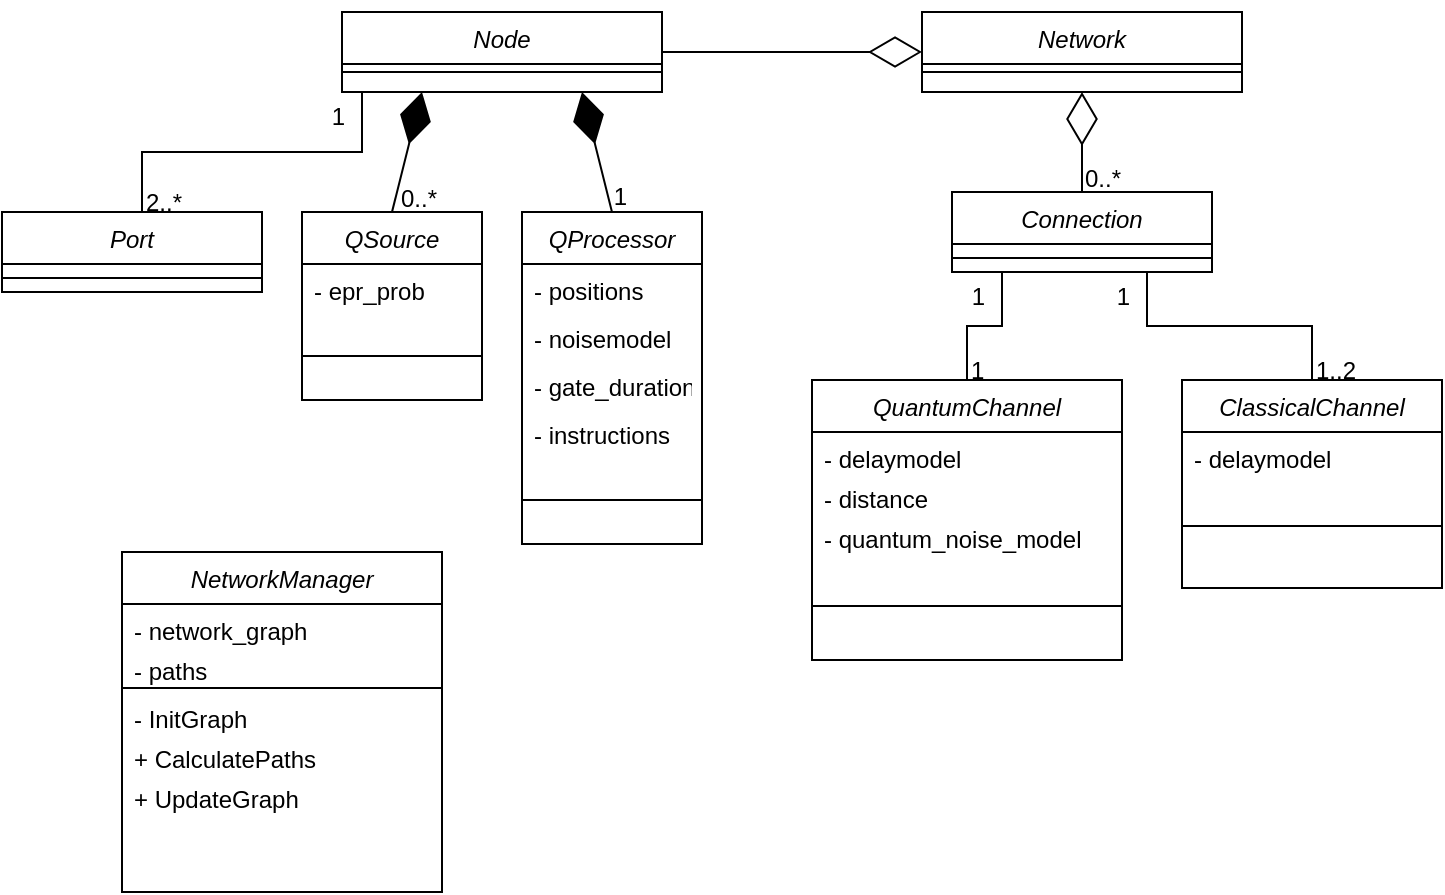 <mxfile version="24.1.0" type="device">
  <diagram id="C5RBs43oDa-KdzZeNtuy" name="Page-1">
    <mxGraphModel dx="810" dy="454" grid="1" gridSize="10" guides="1" tooltips="1" connect="1" arrows="1" fold="1" page="1" pageScale="1" pageWidth="827" pageHeight="1169" math="0" shadow="0">
      <root>
        <mxCell id="WIyWlLk6GJQsqaUBKTNV-0" />
        <mxCell id="WIyWlLk6GJQsqaUBKTNV-1" parent="WIyWlLk6GJQsqaUBKTNV-0" />
        <mxCell id="4UrJrqEXT7uLGCO6xylo-0" value="Network" style="swimlane;fontStyle=2;align=center;verticalAlign=top;childLayout=stackLayout;horizontal=1;startSize=26;horizontalStack=0;resizeParent=1;resizeLast=0;collapsible=1;marginBottom=0;rounded=0;shadow=0;strokeWidth=1;" vertex="1" parent="WIyWlLk6GJQsqaUBKTNV-1">
          <mxGeometry x="470" y="80" width="160" height="40" as="geometry">
            <mxRectangle x="230" y="140" width="160" height="26" as="alternateBounds" />
          </mxGeometry>
        </mxCell>
        <mxCell id="4UrJrqEXT7uLGCO6xylo-4" value="" style="line;html=1;strokeWidth=1;align=left;verticalAlign=middle;spacingTop=-1;spacingLeft=3;spacingRight=3;rotatable=0;labelPosition=right;points=[];portConstraint=eastwest;" vertex="1" parent="4UrJrqEXT7uLGCO6xylo-0">
          <mxGeometry y="26" width="160" height="8" as="geometry" />
        </mxCell>
        <mxCell id="4UrJrqEXT7uLGCO6xylo-6" value="Node" style="swimlane;fontStyle=2;align=center;verticalAlign=top;childLayout=stackLayout;horizontal=1;startSize=26;horizontalStack=0;resizeParent=1;resizeLast=0;collapsible=1;marginBottom=0;rounded=0;shadow=0;strokeWidth=1;" vertex="1" parent="WIyWlLk6GJQsqaUBKTNV-1">
          <mxGeometry x="180" y="80" width="160" height="40" as="geometry">
            <mxRectangle x="230" y="140" width="160" height="26" as="alternateBounds" />
          </mxGeometry>
        </mxCell>
        <mxCell id="4UrJrqEXT7uLGCO6xylo-7" value="" style="line;html=1;strokeWidth=1;align=left;verticalAlign=middle;spacingTop=-1;spacingLeft=3;spacingRight=3;rotatable=0;labelPosition=right;points=[];portConstraint=eastwest;" vertex="1" parent="4UrJrqEXT7uLGCO6xylo-6">
          <mxGeometry y="26" width="160" height="8" as="geometry" />
        </mxCell>
        <mxCell id="4UrJrqEXT7uLGCO6xylo-9" value="" style="endArrow=diamondThin;endFill=0;endSize=24;html=1;rounded=0;entryX=0;entryY=0.5;entryDx=0;entryDy=0;exitX=1;exitY=0.5;exitDx=0;exitDy=0;" edge="1" parent="WIyWlLk6GJQsqaUBKTNV-1" source="4UrJrqEXT7uLGCO6xylo-6" target="4UrJrqEXT7uLGCO6xylo-0">
          <mxGeometry width="160" relative="1" as="geometry">
            <mxPoint x="320" y="140" as="sourcePoint" />
            <mxPoint x="480" y="140" as="targetPoint" />
          </mxGeometry>
        </mxCell>
        <mxCell id="4UrJrqEXT7uLGCO6xylo-11" value="QSource" style="swimlane;fontStyle=2;align=center;verticalAlign=top;childLayout=stackLayout;horizontal=1;startSize=26;horizontalStack=0;resizeParent=1;resizeLast=0;collapsible=1;marginBottom=0;rounded=0;shadow=0;strokeWidth=1;" vertex="1" parent="WIyWlLk6GJQsqaUBKTNV-1">
          <mxGeometry x="160" y="180" width="90" height="94" as="geometry">
            <mxRectangle x="230" y="140" width="160" height="26" as="alternateBounds" />
          </mxGeometry>
        </mxCell>
        <mxCell id="4UrJrqEXT7uLGCO6xylo-45" value="- epr_prob" style="text;align=left;verticalAlign=top;spacingLeft=4;spacingRight=4;overflow=hidden;rotatable=0;points=[[0,0.5],[1,0.5]];portConstraint=eastwest;" vertex="1" parent="4UrJrqEXT7uLGCO6xylo-11">
          <mxGeometry y="26" width="90" height="24" as="geometry" />
        </mxCell>
        <mxCell id="4UrJrqEXT7uLGCO6xylo-12" value="" style="line;html=1;strokeWidth=1;align=left;verticalAlign=middle;spacingTop=-1;spacingLeft=3;spacingRight=3;rotatable=0;labelPosition=right;points=[];portConstraint=eastwest;" vertex="1" parent="4UrJrqEXT7uLGCO6xylo-11">
          <mxGeometry y="50" width="90" height="44" as="geometry" />
        </mxCell>
        <mxCell id="4UrJrqEXT7uLGCO6xylo-13" value="QProcessor" style="swimlane;fontStyle=2;align=center;verticalAlign=top;childLayout=stackLayout;horizontal=1;startSize=26;horizontalStack=0;resizeParent=1;resizeLast=0;collapsible=1;marginBottom=0;rounded=0;shadow=0;strokeWidth=1;" vertex="1" parent="WIyWlLk6GJQsqaUBKTNV-1">
          <mxGeometry x="270" y="180" width="90" height="166" as="geometry">
            <mxRectangle x="230" y="140" width="160" height="26" as="alternateBounds" />
          </mxGeometry>
        </mxCell>
        <mxCell id="4UrJrqEXT7uLGCO6xylo-17" value="- positions" style="text;align=left;verticalAlign=top;spacingLeft=4;spacingRight=4;overflow=hidden;rotatable=0;points=[[0,0.5],[1,0.5]];portConstraint=eastwest;" vertex="1" parent="4UrJrqEXT7uLGCO6xylo-13">
          <mxGeometry y="26" width="90" height="24" as="geometry" />
        </mxCell>
        <mxCell id="4UrJrqEXT7uLGCO6xylo-31" value="- noisemodel" style="text;align=left;verticalAlign=top;spacingLeft=4;spacingRight=4;overflow=hidden;rotatable=0;points=[[0,0.5],[1,0.5]];portConstraint=eastwest;" vertex="1" parent="4UrJrqEXT7uLGCO6xylo-13">
          <mxGeometry y="50" width="90" height="24" as="geometry" />
        </mxCell>
        <mxCell id="4UrJrqEXT7uLGCO6xylo-33" value="- gate_duration" style="text;align=left;verticalAlign=top;spacingLeft=4;spacingRight=4;overflow=hidden;rotatable=0;points=[[0,0.5],[1,0.5]];portConstraint=eastwest;" vertex="1" parent="4UrJrqEXT7uLGCO6xylo-13">
          <mxGeometry y="74" width="90" height="24" as="geometry" />
        </mxCell>
        <mxCell id="4UrJrqEXT7uLGCO6xylo-50" value="- instructions" style="text;align=left;verticalAlign=top;spacingLeft=4;spacingRight=4;overflow=hidden;rotatable=0;points=[[0,0.5],[1,0.5]];portConstraint=eastwest;" vertex="1" parent="4UrJrqEXT7uLGCO6xylo-13">
          <mxGeometry y="98" width="90" height="24" as="geometry" />
        </mxCell>
        <mxCell id="4UrJrqEXT7uLGCO6xylo-14" value="" style="line;html=1;strokeWidth=1;align=left;verticalAlign=middle;spacingTop=-1;spacingLeft=3;spacingRight=3;rotatable=0;labelPosition=right;points=[];portConstraint=eastwest;" vertex="1" parent="4UrJrqEXT7uLGCO6xylo-13">
          <mxGeometry y="122" width="90" height="44" as="geometry" />
        </mxCell>
        <mxCell id="4UrJrqEXT7uLGCO6xylo-15" value="" style="endArrow=diamondThin;endFill=1;endSize=24;html=1;rounded=0;entryX=0.25;entryY=1;entryDx=0;entryDy=0;exitX=0.5;exitY=0;exitDx=0;exitDy=0;" edge="1" parent="WIyWlLk6GJQsqaUBKTNV-1" source="4UrJrqEXT7uLGCO6xylo-11" target="4UrJrqEXT7uLGCO6xylo-6">
          <mxGeometry width="160" relative="1" as="geometry">
            <mxPoint x="200" y="170" as="sourcePoint" />
            <mxPoint x="490" y="240" as="targetPoint" />
          </mxGeometry>
        </mxCell>
        <mxCell id="4UrJrqEXT7uLGCO6xylo-16" value="" style="endArrow=diamondThin;endFill=1;endSize=24;html=1;rounded=0;entryX=0.75;entryY=1;entryDx=0;entryDy=0;exitX=0.5;exitY=0;exitDx=0;exitDy=0;" edge="1" parent="WIyWlLk6GJQsqaUBKTNV-1" source="4UrJrqEXT7uLGCO6xylo-13" target="4UrJrqEXT7uLGCO6xylo-6">
          <mxGeometry width="160" relative="1" as="geometry">
            <mxPoint x="330" y="240" as="sourcePoint" />
            <mxPoint x="490" y="240" as="targetPoint" />
          </mxGeometry>
        </mxCell>
        <mxCell id="4UrJrqEXT7uLGCO6xylo-18" value="Connection" style="swimlane;fontStyle=2;align=center;verticalAlign=top;childLayout=stackLayout;horizontal=1;startSize=26;horizontalStack=0;resizeParent=1;resizeLast=0;collapsible=1;marginBottom=0;rounded=0;shadow=0;strokeWidth=1;" vertex="1" parent="WIyWlLk6GJQsqaUBKTNV-1">
          <mxGeometry x="485" y="170" width="130" height="40" as="geometry">
            <mxRectangle x="230" y="140" width="160" height="26" as="alternateBounds" />
          </mxGeometry>
        </mxCell>
        <mxCell id="4UrJrqEXT7uLGCO6xylo-19" value="" style="line;html=1;strokeWidth=1;align=left;verticalAlign=middle;spacingTop=-1;spacingLeft=3;spacingRight=3;rotatable=0;labelPosition=right;points=[];portConstraint=eastwest;" vertex="1" parent="4UrJrqEXT7uLGCO6xylo-18">
          <mxGeometry y="26" width="130" height="14" as="geometry" />
        </mxCell>
        <mxCell id="4UrJrqEXT7uLGCO6xylo-22" value="" style="endArrow=diamondThin;endFill=0;endSize=24;html=1;rounded=0;entryX=0.5;entryY=1;entryDx=0;entryDy=0;" edge="1" parent="WIyWlLk6GJQsqaUBKTNV-1" source="4UrJrqEXT7uLGCO6xylo-18" target="4UrJrqEXT7uLGCO6xylo-0">
          <mxGeometry width="160" relative="1" as="geometry">
            <mxPoint x="330" y="240" as="sourcePoint" />
            <mxPoint x="540" y="120" as="targetPoint" />
          </mxGeometry>
        </mxCell>
        <mxCell id="4UrJrqEXT7uLGCO6xylo-23" value="ClassicalChannel" style="swimlane;fontStyle=2;align=center;verticalAlign=top;childLayout=stackLayout;horizontal=1;startSize=26;horizontalStack=0;resizeParent=1;resizeLast=0;collapsible=1;marginBottom=0;rounded=0;shadow=0;strokeWidth=1;" vertex="1" parent="WIyWlLk6GJQsqaUBKTNV-1">
          <mxGeometry x="600" y="264" width="130" height="104" as="geometry">
            <mxRectangle x="230" y="140" width="160" height="26" as="alternateBounds" />
          </mxGeometry>
        </mxCell>
        <mxCell id="4UrJrqEXT7uLGCO6xylo-29" value="- delaymodel" style="text;align=left;verticalAlign=top;spacingLeft=4;spacingRight=4;overflow=hidden;rotatable=0;points=[[0,0.5],[1,0.5]];portConstraint=eastwest;" vertex="1" parent="4UrJrqEXT7uLGCO6xylo-23">
          <mxGeometry y="26" width="130" height="20" as="geometry" />
        </mxCell>
        <mxCell id="4UrJrqEXT7uLGCO6xylo-24" value="" style="line;html=1;strokeWidth=1;align=left;verticalAlign=middle;spacingTop=-1;spacingLeft=3;spacingRight=3;rotatable=0;labelPosition=right;points=[];portConstraint=eastwest;" vertex="1" parent="4UrJrqEXT7uLGCO6xylo-23">
          <mxGeometry y="46" width="130" height="54" as="geometry" />
        </mxCell>
        <mxCell id="4UrJrqEXT7uLGCO6xylo-35" value="QuantumChannel" style="swimlane;fontStyle=2;align=center;verticalAlign=top;childLayout=stackLayout;horizontal=1;startSize=26;horizontalStack=0;resizeParent=1;resizeLast=0;collapsible=1;marginBottom=0;rounded=0;shadow=0;strokeWidth=1;" vertex="1" parent="WIyWlLk6GJQsqaUBKTNV-1">
          <mxGeometry x="415" y="264" width="155" height="140" as="geometry">
            <mxRectangle x="230" y="140" width="160" height="26" as="alternateBounds" />
          </mxGeometry>
        </mxCell>
        <mxCell id="4UrJrqEXT7uLGCO6xylo-36" value="- delaymodel" style="text;align=left;verticalAlign=top;spacingLeft=4;spacingRight=4;overflow=hidden;rotatable=0;points=[[0,0.5],[1,0.5]];portConstraint=eastwest;" vertex="1" parent="4UrJrqEXT7uLGCO6xylo-35">
          <mxGeometry y="26" width="155" height="20" as="geometry" />
        </mxCell>
        <mxCell id="4UrJrqEXT7uLGCO6xylo-38" value="- distance" style="text;align=left;verticalAlign=top;spacingLeft=4;spacingRight=4;overflow=hidden;rotatable=0;points=[[0,0.5],[1,0.5]];portConstraint=eastwest;" vertex="1" parent="4UrJrqEXT7uLGCO6xylo-35">
          <mxGeometry y="46" width="155" height="20" as="geometry" />
        </mxCell>
        <mxCell id="4UrJrqEXT7uLGCO6xylo-39" value="- quantum_noise_model" style="text;align=left;verticalAlign=top;spacingLeft=4;spacingRight=4;overflow=hidden;rotatable=0;points=[[0,0.5],[1,0.5]];portConstraint=eastwest;" vertex="1" parent="4UrJrqEXT7uLGCO6xylo-35">
          <mxGeometry y="66" width="155" height="20" as="geometry" />
        </mxCell>
        <mxCell id="4UrJrqEXT7uLGCO6xylo-37" value="" style="line;html=1;strokeWidth=1;align=left;verticalAlign=middle;spacingTop=-1;spacingLeft=3;spacingRight=3;rotatable=0;labelPosition=right;points=[];portConstraint=eastwest;" vertex="1" parent="4UrJrqEXT7uLGCO6xylo-35">
          <mxGeometry y="86" width="155" height="54" as="geometry" />
        </mxCell>
        <mxCell id="4UrJrqEXT7uLGCO6xylo-40" value="" style="endArrow=none;shadow=0;strokeWidth=1;rounded=0;curved=0;endFill=0;edgeStyle=elbowEdgeStyle;elbow=vertical;exitX=0.5;exitY=0;exitDx=0;exitDy=0;" edge="1" parent="WIyWlLk6GJQsqaUBKTNV-1" source="4UrJrqEXT7uLGCO6xylo-35">
          <mxGeometry x="0.5" y="41" relative="1" as="geometry">
            <mxPoint x="380" y="189" as="sourcePoint" />
            <mxPoint x="510" y="210" as="targetPoint" />
            <mxPoint x="-40" y="32" as="offset" />
          </mxGeometry>
        </mxCell>
        <mxCell id="4UrJrqEXT7uLGCO6xylo-41" value="1" style="resizable=0;align=left;verticalAlign=bottom;labelBackgroundColor=none;fontSize=12;" connectable="0" vertex="1" parent="4UrJrqEXT7uLGCO6xylo-40">
          <mxGeometry x="-1" relative="1" as="geometry">
            <mxPoint y="4" as="offset" />
          </mxGeometry>
        </mxCell>
        <mxCell id="4UrJrqEXT7uLGCO6xylo-42" value="1" style="resizable=0;align=right;verticalAlign=bottom;labelBackgroundColor=none;fontSize=12;" connectable="0" vertex="1" parent="4UrJrqEXT7uLGCO6xylo-40">
          <mxGeometry x="1" relative="1" as="geometry">
            <mxPoint x="-7" y="21" as="offset" />
          </mxGeometry>
        </mxCell>
        <mxCell id="4UrJrqEXT7uLGCO6xylo-46" value="" style="endArrow=none;shadow=0;strokeWidth=1;rounded=0;curved=0;endFill=0;edgeStyle=elbowEdgeStyle;elbow=vertical;exitX=0.5;exitY=0;exitDx=0;exitDy=0;entryX=0.75;entryY=1;entryDx=0;entryDy=0;" edge="1" parent="WIyWlLk6GJQsqaUBKTNV-1" source="4UrJrqEXT7uLGCO6xylo-23" target="4UrJrqEXT7uLGCO6xylo-18">
          <mxGeometry x="0.5" y="41" relative="1" as="geometry">
            <mxPoint x="503" y="274" as="sourcePoint" />
            <mxPoint x="520" y="220" as="targetPoint" />
            <mxPoint x="-40" y="32" as="offset" />
          </mxGeometry>
        </mxCell>
        <mxCell id="4UrJrqEXT7uLGCO6xylo-47" value="1..2" style="resizable=0;align=left;verticalAlign=bottom;labelBackgroundColor=none;fontSize=12;" connectable="0" vertex="1" parent="4UrJrqEXT7uLGCO6xylo-46">
          <mxGeometry x="-1" relative="1" as="geometry">
            <mxPoint y="4" as="offset" />
          </mxGeometry>
        </mxCell>
        <mxCell id="4UrJrqEXT7uLGCO6xylo-48" value="1" style="resizable=0;align=right;verticalAlign=bottom;labelBackgroundColor=none;fontSize=12;" connectable="0" vertex="1" parent="4UrJrqEXT7uLGCO6xylo-46">
          <mxGeometry x="1" relative="1" as="geometry">
            <mxPoint x="-7" y="21" as="offset" />
          </mxGeometry>
        </mxCell>
        <mxCell id="4UrJrqEXT7uLGCO6xylo-51" value="0..*" style="resizable=0;align=left;verticalAlign=bottom;labelBackgroundColor=none;fontSize=12;" connectable="0" vertex="1" parent="WIyWlLk6GJQsqaUBKTNV-1">
          <mxGeometry x="553.5" y="164" as="geometry">
            <mxPoint x="-4" y="8" as="offset" />
          </mxGeometry>
        </mxCell>
        <mxCell id="4UrJrqEXT7uLGCO6xylo-52" value="1" style="resizable=0;align=right;verticalAlign=bottom;labelBackgroundColor=none;fontSize=12;" connectable="0" vertex="1" parent="WIyWlLk6GJQsqaUBKTNV-1">
          <mxGeometry x="303" y="183" as="geometry">
            <mxPoint x="21" y="-2" as="offset" />
          </mxGeometry>
        </mxCell>
        <mxCell id="4UrJrqEXT7uLGCO6xylo-53" value="0..*" style="resizable=0;align=right;verticalAlign=bottom;labelBackgroundColor=none;fontSize=12;" connectable="0" vertex="1" parent="WIyWlLk6GJQsqaUBKTNV-1">
          <mxGeometry x="208" y="184" as="geometry">
            <mxPoint x="21" y="-2" as="offset" />
          </mxGeometry>
        </mxCell>
        <mxCell id="4UrJrqEXT7uLGCO6xylo-54" value="Port" style="swimlane;fontStyle=2;align=center;verticalAlign=top;childLayout=stackLayout;horizontal=1;startSize=26;horizontalStack=0;resizeParent=1;resizeLast=0;collapsible=1;marginBottom=0;rounded=0;shadow=0;strokeWidth=1;" vertex="1" parent="WIyWlLk6GJQsqaUBKTNV-1">
          <mxGeometry x="10" y="180" width="130" height="40" as="geometry">
            <mxRectangle x="230" y="140" width="160" height="26" as="alternateBounds" />
          </mxGeometry>
        </mxCell>
        <mxCell id="4UrJrqEXT7uLGCO6xylo-55" value="" style="line;html=1;strokeWidth=1;align=left;verticalAlign=middle;spacingTop=-1;spacingLeft=3;spacingRight=3;rotatable=0;labelPosition=right;points=[];portConstraint=eastwest;" vertex="1" parent="4UrJrqEXT7uLGCO6xylo-54">
          <mxGeometry y="26" width="130" height="14" as="geometry" />
        </mxCell>
        <mxCell id="4UrJrqEXT7uLGCO6xylo-57" value="" style="endArrow=none;shadow=0;strokeWidth=1;rounded=0;curved=0;endFill=0;edgeStyle=elbowEdgeStyle;elbow=vertical;exitX=0.5;exitY=0;exitDx=0;exitDy=0;" edge="1" parent="WIyWlLk6GJQsqaUBKTNV-1">
          <mxGeometry x="0.5" y="41" relative="1" as="geometry">
            <mxPoint x="80" y="180" as="sourcePoint" />
            <mxPoint x="190" y="120" as="targetPoint" />
            <mxPoint x="-40" y="32" as="offset" />
          </mxGeometry>
        </mxCell>
        <mxCell id="4UrJrqEXT7uLGCO6xylo-58" value="2..*" style="resizable=0;align=left;verticalAlign=bottom;labelBackgroundColor=none;fontSize=12;" connectable="0" vertex="1" parent="4UrJrqEXT7uLGCO6xylo-57">
          <mxGeometry x="-1" relative="1" as="geometry">
            <mxPoint y="4" as="offset" />
          </mxGeometry>
        </mxCell>
        <mxCell id="4UrJrqEXT7uLGCO6xylo-59" value="1" style="resizable=0;align=right;verticalAlign=bottom;labelBackgroundColor=none;fontSize=12;" connectable="0" vertex="1" parent="4UrJrqEXT7uLGCO6xylo-57">
          <mxGeometry x="1" relative="1" as="geometry">
            <mxPoint x="-7" y="21" as="offset" />
          </mxGeometry>
        </mxCell>
        <mxCell id="4UrJrqEXT7uLGCO6xylo-60" value="NetworkManager" style="swimlane;fontStyle=2;align=center;verticalAlign=top;childLayout=stackLayout;horizontal=1;startSize=26;horizontalStack=0;resizeParent=1;resizeLast=0;collapsible=1;marginBottom=0;rounded=0;shadow=0;strokeWidth=1;" vertex="1" parent="WIyWlLk6GJQsqaUBKTNV-1">
          <mxGeometry x="70" y="350" width="160" height="170" as="geometry">
            <mxRectangle x="230" y="140" width="160" height="26" as="alternateBounds" />
          </mxGeometry>
        </mxCell>
        <mxCell id="4UrJrqEXT7uLGCO6xylo-62" value="- network_graph" style="text;align=left;verticalAlign=top;spacingLeft=4;spacingRight=4;overflow=hidden;rotatable=0;points=[[0,0.5],[1,0.5]];portConstraint=eastwest;" vertex="1" parent="4UrJrqEXT7uLGCO6xylo-60">
          <mxGeometry y="26" width="160" height="20" as="geometry" />
        </mxCell>
        <mxCell id="4UrJrqEXT7uLGCO6xylo-63" value="- paths" style="text;align=left;verticalAlign=top;spacingLeft=4;spacingRight=4;overflow=hidden;rotatable=0;points=[[0,0.5],[1,0.5]];portConstraint=eastwest;" vertex="1" parent="4UrJrqEXT7uLGCO6xylo-60">
          <mxGeometry y="46" width="160" height="20" as="geometry" />
        </mxCell>
        <mxCell id="4UrJrqEXT7uLGCO6xylo-61" value="" style="line;html=1;strokeWidth=1;align=left;verticalAlign=middle;spacingTop=-1;spacingLeft=3;spacingRight=3;rotatable=0;labelPosition=right;points=[];portConstraint=eastwest;" vertex="1" parent="4UrJrqEXT7uLGCO6xylo-60">
          <mxGeometry y="66" width="160" height="4" as="geometry" />
        </mxCell>
        <mxCell id="4UrJrqEXT7uLGCO6xylo-64" value="- InitGraph" style="text;align=left;verticalAlign=top;spacingLeft=4;spacingRight=4;overflow=hidden;rotatable=0;points=[[0,0.5],[1,0.5]];portConstraint=eastwest;" vertex="1" parent="4UrJrqEXT7uLGCO6xylo-60">
          <mxGeometry y="70" width="160" height="20" as="geometry" />
        </mxCell>
        <mxCell id="4UrJrqEXT7uLGCO6xylo-66" value="+ CalculatePaths" style="text;align=left;verticalAlign=top;spacingLeft=4;spacingRight=4;overflow=hidden;rotatable=0;points=[[0,0.5],[1,0.5]];portConstraint=eastwest;" vertex="1" parent="4UrJrqEXT7uLGCO6xylo-60">
          <mxGeometry y="90" width="160" height="20" as="geometry" />
        </mxCell>
        <mxCell id="4UrJrqEXT7uLGCO6xylo-65" value="+ UpdateGraph" style="text;align=left;verticalAlign=top;spacingLeft=4;spacingRight=4;overflow=hidden;rotatable=0;points=[[0,0.5],[1,0.5]];portConstraint=eastwest;" vertex="1" parent="4UrJrqEXT7uLGCO6xylo-60">
          <mxGeometry y="110" width="160" height="20" as="geometry" />
        </mxCell>
      </root>
    </mxGraphModel>
  </diagram>
</mxfile>
